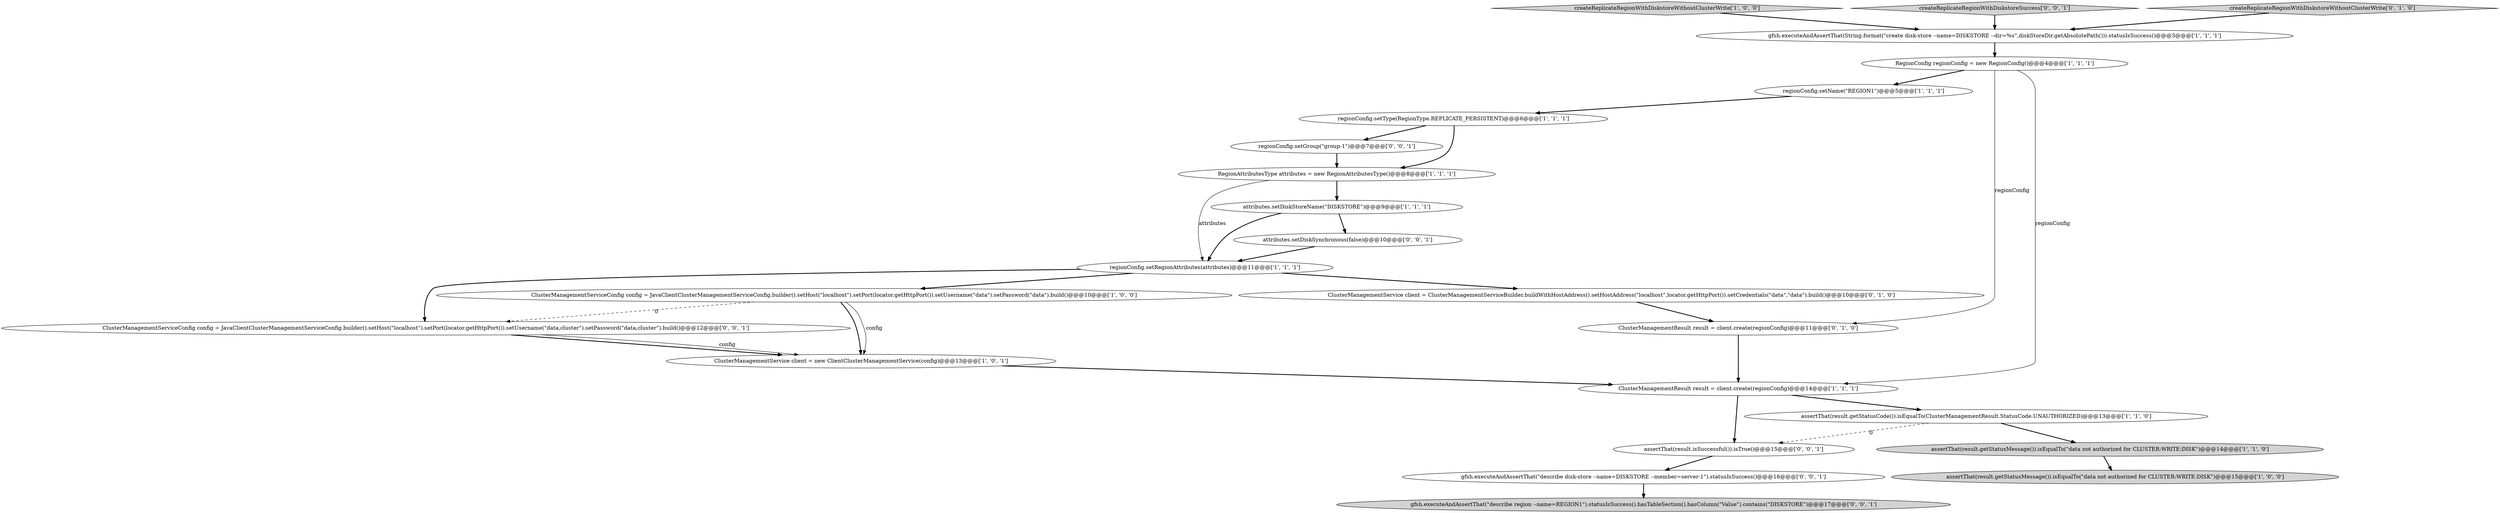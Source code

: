 digraph {
20 [style = filled, label = "gfsh.executeAndAssertThat(\"describe region --name=REGION1\").statusIsSuccess().hasTableSection().hasColumn(\"Value\").contains(\"DISKSTORE\")@@@17@@@['0', '0', '1']", fillcolor = lightgray, shape = ellipse image = "AAA0AAABBB3BBB"];
21 [style = filled, label = "ClusterManagementServiceConfig config = JavaClientClusterManagementServiceConfig.builder().setHost(\"localhost\").setPort(locator.getHttpPort()).setUsername(\"data,cluster\").setPassword(\"data,cluster\").build()@@@12@@@['0', '0', '1']", fillcolor = white, shape = ellipse image = "AAA0AAABBB3BBB"];
7 [style = filled, label = "RegionAttributesType attributes = new RegionAttributesType()@@@8@@@['1', '1', '1']", fillcolor = white, shape = ellipse image = "AAA0AAABBB1BBB"];
0 [style = filled, label = "regionConfig.setRegionAttributes(attributes)@@@11@@@['1', '1', '1']", fillcolor = white, shape = ellipse image = "AAA0AAABBB1BBB"];
5 [style = filled, label = "gfsh.executeAndAssertThat(String.format(\"create disk-store --name=DISKSTORE --dir=%s\",diskStoreDir.getAbsolutePath())).statusIsSuccess()@@@3@@@['1', '1', '1']", fillcolor = white, shape = ellipse image = "AAA0AAABBB1BBB"];
10 [style = filled, label = "createReplicateRegionWithDiskstoreWithoutClusterWrite['1', '0', '0']", fillcolor = lightgray, shape = diamond image = "AAA0AAABBB1BBB"];
2 [style = filled, label = "assertThat(result.getStatusMessage()).isEqualTo(\"data not authorized for CLUSTER:WRITE:DISK\")@@@14@@@['1', '1', '0']", fillcolor = lightgray, shape = ellipse image = "AAA0AAABBB1BBB"];
8 [style = filled, label = "attributes.setDiskStoreName(\"DISKSTORE\")@@@9@@@['1', '1', '1']", fillcolor = white, shape = ellipse image = "AAA0AAABBB1BBB"];
6 [style = filled, label = "regionConfig.setName(\"REGION1\")@@@5@@@['1', '1', '1']", fillcolor = white, shape = ellipse image = "AAA0AAABBB1BBB"];
11 [style = filled, label = "ClusterManagementService client = new ClientClusterManagementService(config)@@@13@@@['1', '0', '1']", fillcolor = white, shape = ellipse image = "AAA0AAABBB1BBB"];
22 [style = filled, label = "gfsh.executeAndAssertThat(\"describe disk-store --name=DISKSTORE --member=server-1\").statusIsSuccess()@@@16@@@['0', '0', '1']", fillcolor = white, shape = ellipse image = "AAA0AAABBB3BBB"];
15 [style = filled, label = "ClusterManagementService client = ClusterManagementServiceBuilder.buildWithHostAddress().setHostAddress(\"localhost\",locator.getHttpPort()).setCredentials(\"data\",\"data\").build()@@@10@@@['0', '1', '0']", fillcolor = white, shape = ellipse image = "AAA0AAABBB2BBB"];
9 [style = filled, label = "assertThat(result.getStatusMessage()).isEqualTo(\"data not authorized for CLUSTER:WRITE:DISK\")@@@15@@@['1', '0', '0']", fillcolor = lightgray, shape = ellipse image = "AAA0AAABBB1BBB"];
3 [style = filled, label = "ClusterManagementServiceConfig config = JavaClientClusterManagementServiceConfig.builder().setHost(\"localhost\").setPort(locator.getHttpPort()).setUsername(\"data\").setPassword(\"data\").build()@@@10@@@['1', '0', '0']", fillcolor = white, shape = ellipse image = "AAA0AAABBB1BBB"];
17 [style = filled, label = "attributes.setDiskSynchronous(false)@@@10@@@['0', '0', '1']", fillcolor = white, shape = ellipse image = "AAA0AAABBB3BBB"];
16 [style = filled, label = "ClusterManagementResult result = client.create(regionConfig)@@@11@@@['0', '1', '0']", fillcolor = white, shape = ellipse image = "AAA0AAABBB2BBB"];
19 [style = filled, label = "regionConfig.setGroup(\"group-1\")@@@7@@@['0', '0', '1']", fillcolor = white, shape = ellipse image = "AAA0AAABBB3BBB"];
18 [style = filled, label = "createReplicateRegionWithDiskstoreSuccess['0', '0', '1']", fillcolor = lightgray, shape = diamond image = "AAA0AAABBB3BBB"];
14 [style = filled, label = "createReplicateRegionWithDiskstoreWithoutClusterWrite['0', '1', '0']", fillcolor = lightgray, shape = diamond image = "AAA0AAABBB2BBB"];
12 [style = filled, label = "ClusterManagementResult result = client.create(regionConfig)@@@14@@@['1', '1', '1']", fillcolor = white, shape = ellipse image = "AAA0AAABBB1BBB"];
1 [style = filled, label = "RegionConfig regionConfig = new RegionConfig()@@@4@@@['1', '1', '1']", fillcolor = white, shape = ellipse image = "AAA0AAABBB1BBB"];
13 [style = filled, label = "assertThat(result.getStatusCode()).isEqualTo(ClusterManagementResult.StatusCode.UNAUTHORIZED)@@@13@@@['1', '1', '0']", fillcolor = white, shape = ellipse image = "AAA0AAABBB1BBB"];
23 [style = filled, label = "assertThat(result.isSuccessful()).isTrue()@@@15@@@['0', '0', '1']", fillcolor = white, shape = ellipse image = "AAA0AAABBB3BBB"];
4 [style = filled, label = "regionConfig.setType(RegionType.REPLICATE_PERSISTENT)@@@6@@@['1', '1', '1']", fillcolor = white, shape = ellipse image = "AAA0AAABBB1BBB"];
14->5 [style = bold, label=""];
21->11 [style = bold, label=""];
23->22 [style = bold, label=""];
3->11 [style = bold, label=""];
7->8 [style = bold, label=""];
4->7 [style = bold, label=""];
11->12 [style = bold, label=""];
6->4 [style = bold, label=""];
8->0 [style = bold, label=""];
1->16 [style = solid, label="regionConfig"];
5->1 [style = bold, label=""];
18->5 [style = bold, label=""];
3->21 [style = dashed, label="0"];
21->11 [style = solid, label="config"];
0->3 [style = bold, label=""];
7->0 [style = solid, label="attributes"];
22->20 [style = bold, label=""];
12->23 [style = bold, label=""];
8->17 [style = bold, label=""];
1->6 [style = bold, label=""];
12->13 [style = bold, label=""];
13->23 [style = dashed, label="0"];
16->12 [style = bold, label=""];
2->9 [style = bold, label=""];
0->15 [style = bold, label=""];
4->19 [style = bold, label=""];
3->11 [style = solid, label="config"];
15->16 [style = bold, label=""];
0->21 [style = bold, label=""];
1->12 [style = solid, label="regionConfig"];
19->7 [style = bold, label=""];
13->2 [style = bold, label=""];
10->5 [style = bold, label=""];
17->0 [style = bold, label=""];
}
